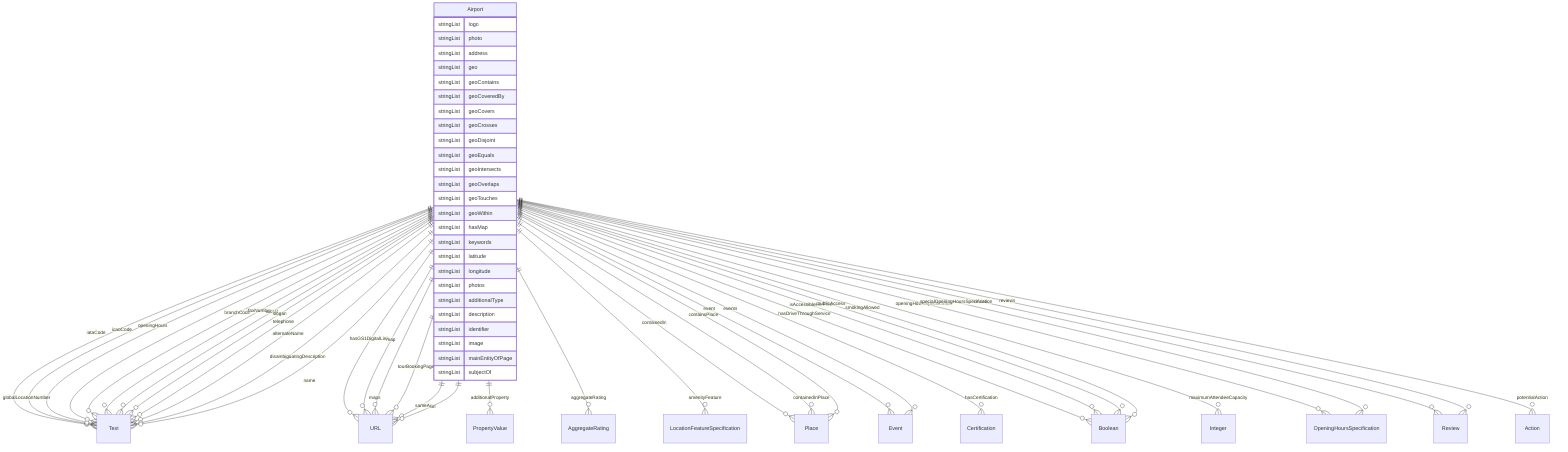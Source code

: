 erDiagram
Airport {
    stringList logo  
    stringList photo  
    stringList address  
    stringList geo  
    stringList geoContains  
    stringList geoCoveredBy  
    stringList geoCovers  
    stringList geoCrosses  
    stringList geoDisjoint  
    stringList geoEquals  
    stringList geoIntersects  
    stringList geoOverlaps  
    stringList geoTouches  
    stringList geoWithin  
    stringList hasMap  
    stringList keywords  
    stringList latitude  
    stringList longitude  
    stringList photos  
    stringList additionalType  
    stringList description  
    stringList identifier  
    stringList image  
    stringList mainEntityOfPage  
    stringList subjectOf  
}

Airport ||--}o Text : "iataCode"
Airport ||--}o Text : "icaoCode"
Airport ||--}o Text : "openingHours"
Airport ||--}o Text : "globalLocationNumber"
Airport ||--}o URL : "hasGS1DigitalLink"
Airport ||--}o PropertyValue : "additionalProperty"
Airport ||--}o AggregateRating : "aggregateRating"
Airport ||--}o LocationFeatureSpecification : "amenityFeature"
Airport ||--}o Text : "branchCode"
Airport ||--}o Place : "containedIn"
Airport ||--}o Place : "containedInPlace"
Airport ||--}o Place : "containsPlace"
Airport ||--}o Event : "event"
Airport ||--}o Event : "events"
Airport ||--}o Text : "faxNumber"
Airport ||--}o Certification : "hasCertification"
Airport ||--}o Boolean : "hasDriveThroughService"
Airport ||--}o Boolean : "isAccessibleForFree"
Airport ||--}o Text : "isicV4"
Airport ||--}o URL : "map"
Airport ||--}o URL : "maps"
Airport ||--}o Integer : "maximumAttendeeCapacity"
Airport ||--}o OpeningHoursSpecification : "openingHoursSpecification"
Airport ||--}o Boolean : "publicAccess"
Airport ||--}o Review : "review"
Airport ||--}o Review : "reviews"
Airport ||--}o Text : "slogan"
Airport ||--}o Boolean : "smokingAllowed"
Airport ||--}o OpeningHoursSpecification : "specialOpeningHoursSpecification"
Airport ||--}o Text : "telephone"
Airport ||--}o URL : "tourBookingPage"
Airport ||--}o Text : "alternateName"
Airport ||--}o Text : "disambiguatingDescription"
Airport ||--}o Text : "name"
Airport ||--}o URL : "sameAs"
Airport ||--}o Action : "potentialAction"
Airport ||--}o URL : "url"
